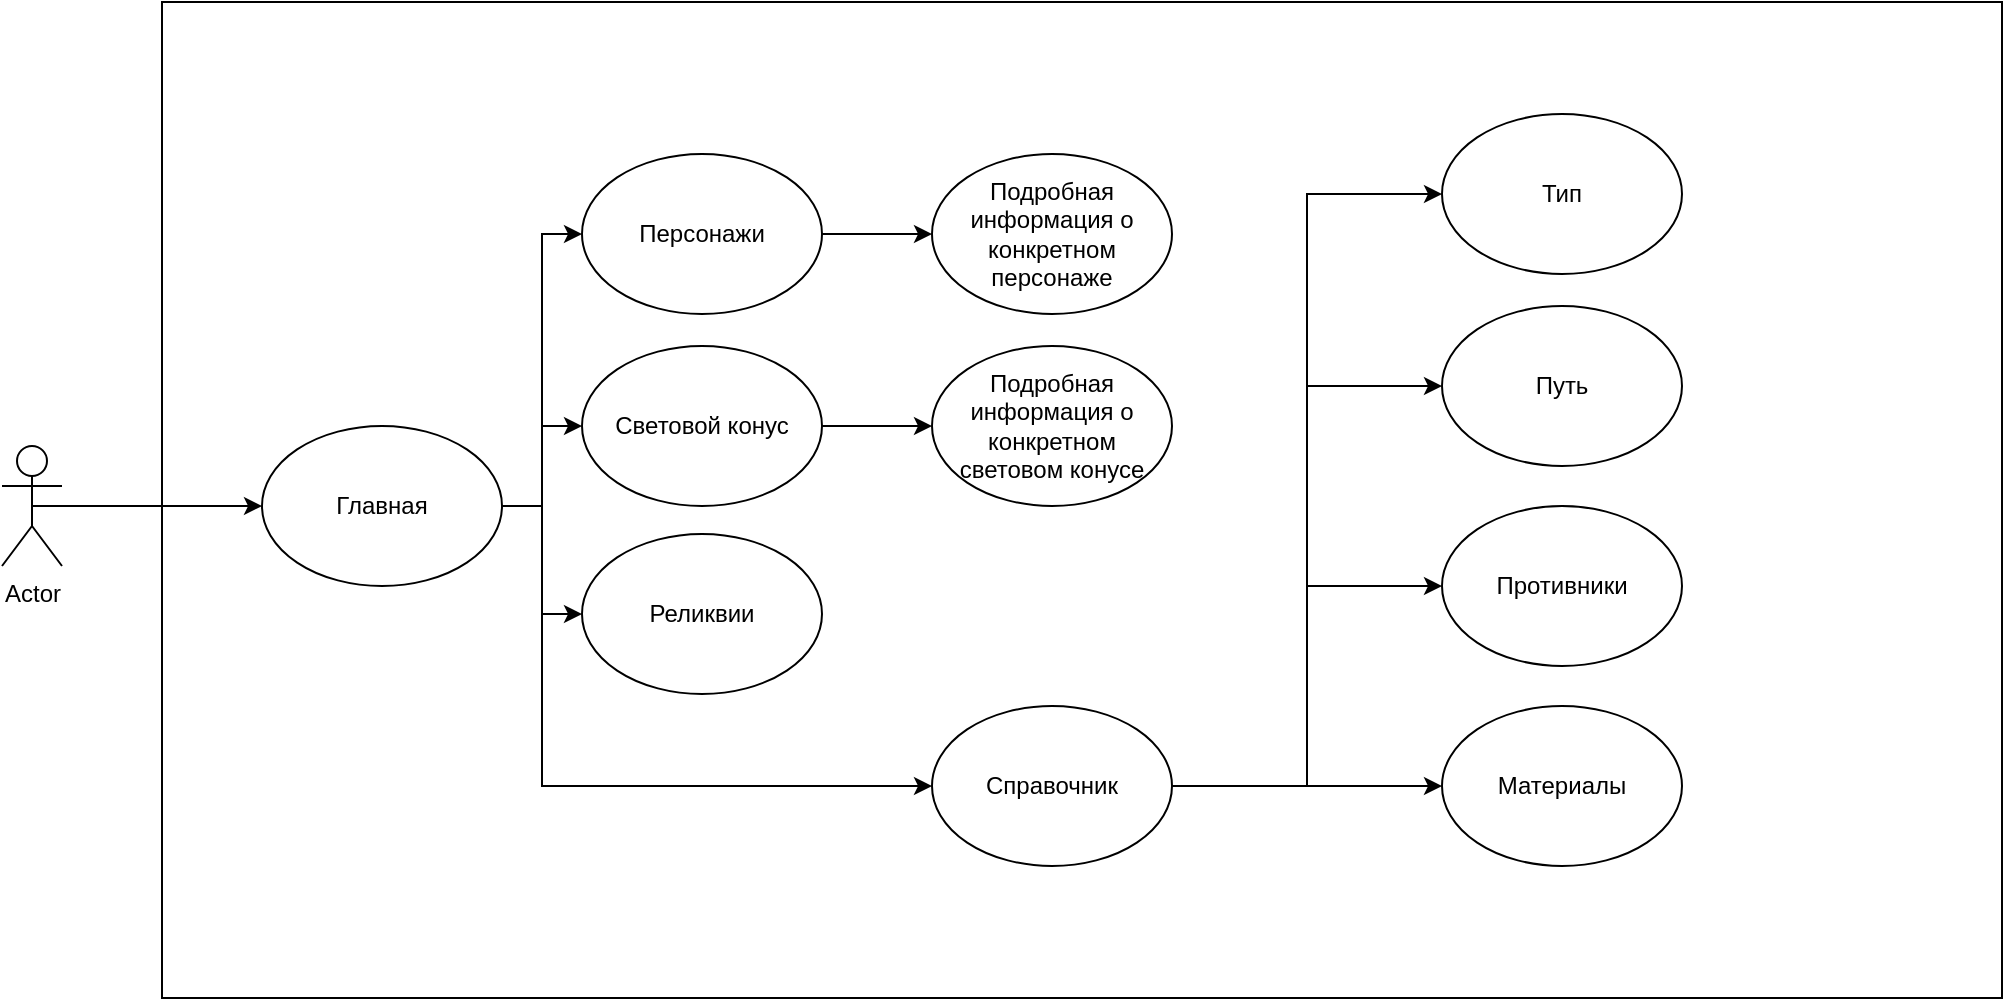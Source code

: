 <mxfile version="22.1.11" type="device">
  <diagram name="Страница — 1" id="RHysL1ofzcVcCEf6PO8c">
    <mxGraphModel dx="2227" dy="1264" grid="1" gridSize="10" guides="1" tooltips="1" connect="1" arrows="1" fold="1" page="1" pageScale="1" pageWidth="1169" pageHeight="827" math="0" shadow="0">
      <root>
        <mxCell id="0" />
        <mxCell id="1" parent="0" />
        <mxCell id="63v9wnLywm1o2MaWcaOy-2" value="" style="rounded=0;whiteSpace=wrap;html=1;movable=1;resizable=1;rotatable=1;deletable=1;editable=1;locked=0;connectable=1;" vertex="1" parent="1">
          <mxGeometry x="165" y="165" width="920" height="498" as="geometry" />
        </mxCell>
        <mxCell id="63v9wnLywm1o2MaWcaOy-19" style="edgeStyle=orthogonalEdgeStyle;rounded=0;orthogonalLoop=1;jettySize=auto;html=1;exitX=0.5;exitY=0.5;exitDx=0;exitDy=0;exitPerimeter=0;entryX=0;entryY=0.5;entryDx=0;entryDy=0;" edge="1" parent="1" source="63v9wnLywm1o2MaWcaOy-3" target="63v9wnLywm1o2MaWcaOy-4">
          <mxGeometry relative="1" as="geometry" />
        </mxCell>
        <mxCell id="63v9wnLywm1o2MaWcaOy-3" value="Actor" style="shape=umlActor;verticalLabelPosition=bottom;verticalAlign=top;html=1;outlineConnect=0;" vertex="1" parent="1">
          <mxGeometry x="85" y="387" width="30" height="60" as="geometry" />
        </mxCell>
        <mxCell id="63v9wnLywm1o2MaWcaOy-11" style="edgeStyle=orthogonalEdgeStyle;rounded=0;orthogonalLoop=1;jettySize=auto;html=1;exitX=1;exitY=0.5;exitDx=0;exitDy=0;entryX=0;entryY=0.5;entryDx=0;entryDy=0;" edge="1" parent="1" source="63v9wnLywm1o2MaWcaOy-4" target="63v9wnLywm1o2MaWcaOy-5">
          <mxGeometry relative="1" as="geometry" />
        </mxCell>
        <mxCell id="63v9wnLywm1o2MaWcaOy-12" style="edgeStyle=orthogonalEdgeStyle;rounded=0;orthogonalLoop=1;jettySize=auto;html=1;exitX=1;exitY=0.5;exitDx=0;exitDy=0;entryX=0;entryY=0.5;entryDx=0;entryDy=0;" edge="1" parent="1" source="63v9wnLywm1o2MaWcaOy-4" target="63v9wnLywm1o2MaWcaOy-8">
          <mxGeometry relative="1" as="geometry" />
        </mxCell>
        <mxCell id="63v9wnLywm1o2MaWcaOy-13" style="edgeStyle=orthogonalEdgeStyle;rounded=0;orthogonalLoop=1;jettySize=auto;html=1;exitX=1;exitY=0.5;exitDx=0;exitDy=0;entryX=0;entryY=0.5;entryDx=0;entryDy=0;" edge="1" parent="1" source="63v9wnLywm1o2MaWcaOy-4" target="63v9wnLywm1o2MaWcaOy-9">
          <mxGeometry relative="1" as="geometry" />
        </mxCell>
        <mxCell id="63v9wnLywm1o2MaWcaOy-14" style="edgeStyle=orthogonalEdgeStyle;rounded=0;orthogonalLoop=1;jettySize=auto;html=1;exitX=1;exitY=0.5;exitDx=0;exitDy=0;entryX=0;entryY=0.5;entryDx=0;entryDy=0;" edge="1" parent="1" source="63v9wnLywm1o2MaWcaOy-4" target="63v9wnLywm1o2MaWcaOy-10">
          <mxGeometry relative="1" as="geometry">
            <Array as="points">
              <mxPoint x="355" y="417" />
              <mxPoint x="355" y="557" />
            </Array>
          </mxGeometry>
        </mxCell>
        <mxCell id="63v9wnLywm1o2MaWcaOy-4" value="Главная" style="ellipse;whiteSpace=wrap;html=1;" vertex="1" parent="1">
          <mxGeometry x="215" y="377" width="120" height="80" as="geometry" />
        </mxCell>
        <mxCell id="63v9wnLywm1o2MaWcaOy-16" style="edgeStyle=orthogonalEdgeStyle;rounded=0;orthogonalLoop=1;jettySize=auto;html=1;exitX=1;exitY=0.5;exitDx=0;exitDy=0;entryX=0;entryY=0.5;entryDx=0;entryDy=0;" edge="1" parent="1" source="63v9wnLywm1o2MaWcaOy-5" target="63v9wnLywm1o2MaWcaOy-15">
          <mxGeometry relative="1" as="geometry" />
        </mxCell>
        <mxCell id="63v9wnLywm1o2MaWcaOy-5" value="Персонажи" style="ellipse;whiteSpace=wrap;html=1;" vertex="1" parent="1">
          <mxGeometry x="375" y="241" width="120" height="80" as="geometry" />
        </mxCell>
        <mxCell id="63v9wnLywm1o2MaWcaOy-8" value="Реликвии" style="ellipse;whiteSpace=wrap;html=1;" vertex="1" parent="1">
          <mxGeometry x="375" y="431" width="120" height="80" as="geometry" />
        </mxCell>
        <mxCell id="63v9wnLywm1o2MaWcaOy-18" style="edgeStyle=orthogonalEdgeStyle;rounded=0;orthogonalLoop=1;jettySize=auto;html=1;exitX=1;exitY=0.5;exitDx=0;exitDy=0;entryX=0;entryY=0.5;entryDx=0;entryDy=0;" edge="1" parent="1" source="63v9wnLywm1o2MaWcaOy-9" target="63v9wnLywm1o2MaWcaOy-17">
          <mxGeometry relative="1" as="geometry" />
        </mxCell>
        <mxCell id="63v9wnLywm1o2MaWcaOy-9" value="Световой конус" style="ellipse;whiteSpace=wrap;html=1;" vertex="1" parent="1">
          <mxGeometry x="375" y="337" width="120" height="80" as="geometry" />
        </mxCell>
        <mxCell id="63v9wnLywm1o2MaWcaOy-24" style="edgeStyle=orthogonalEdgeStyle;rounded=0;orthogonalLoop=1;jettySize=auto;html=1;exitX=1;exitY=0.5;exitDx=0;exitDy=0;entryX=0;entryY=0.5;entryDx=0;entryDy=0;" edge="1" parent="1" source="63v9wnLywm1o2MaWcaOy-10" target="63v9wnLywm1o2MaWcaOy-23">
          <mxGeometry relative="1" as="geometry" />
        </mxCell>
        <mxCell id="63v9wnLywm1o2MaWcaOy-25" style="edgeStyle=orthogonalEdgeStyle;rounded=0;orthogonalLoop=1;jettySize=auto;html=1;exitX=1;exitY=0.5;exitDx=0;exitDy=0;entryX=0;entryY=0.5;entryDx=0;entryDy=0;" edge="1" parent="1" source="63v9wnLywm1o2MaWcaOy-10" target="63v9wnLywm1o2MaWcaOy-22">
          <mxGeometry relative="1" as="geometry" />
        </mxCell>
        <mxCell id="63v9wnLywm1o2MaWcaOy-26" style="edgeStyle=orthogonalEdgeStyle;rounded=0;orthogonalLoop=1;jettySize=auto;html=1;exitX=1;exitY=0.5;exitDx=0;exitDy=0;entryX=0;entryY=0.5;entryDx=0;entryDy=0;" edge="1" parent="1" source="63v9wnLywm1o2MaWcaOy-10" target="63v9wnLywm1o2MaWcaOy-21">
          <mxGeometry relative="1" as="geometry" />
        </mxCell>
        <mxCell id="63v9wnLywm1o2MaWcaOy-27" style="edgeStyle=orthogonalEdgeStyle;rounded=0;orthogonalLoop=1;jettySize=auto;html=1;exitX=1;exitY=0.5;exitDx=0;exitDy=0;entryX=0;entryY=0.5;entryDx=0;entryDy=0;" edge="1" parent="1" source="63v9wnLywm1o2MaWcaOy-10" target="63v9wnLywm1o2MaWcaOy-20">
          <mxGeometry relative="1" as="geometry" />
        </mxCell>
        <mxCell id="63v9wnLywm1o2MaWcaOy-10" value="Справочник" style="ellipse;whiteSpace=wrap;html=1;" vertex="1" parent="1">
          <mxGeometry x="550" y="517" width="120" height="80" as="geometry" />
        </mxCell>
        <mxCell id="63v9wnLywm1o2MaWcaOy-15" value="Подробная информация о конкретном персонаже" style="ellipse;whiteSpace=wrap;html=1;" vertex="1" parent="1">
          <mxGeometry x="550" y="241" width="120" height="80" as="geometry" />
        </mxCell>
        <mxCell id="63v9wnLywm1o2MaWcaOy-17" value="Подробная информация о конкретном световом конусе" style="ellipse;whiteSpace=wrap;html=1;" vertex="1" parent="1">
          <mxGeometry x="550" y="337" width="120" height="80" as="geometry" />
        </mxCell>
        <mxCell id="63v9wnLywm1o2MaWcaOy-20" value="Тип" style="ellipse;whiteSpace=wrap;html=1;" vertex="1" parent="1">
          <mxGeometry x="805" y="221" width="120" height="80" as="geometry" />
        </mxCell>
        <mxCell id="63v9wnLywm1o2MaWcaOy-21" value="Путь" style="ellipse;whiteSpace=wrap;html=1;" vertex="1" parent="1">
          <mxGeometry x="805" y="317" width="120" height="80" as="geometry" />
        </mxCell>
        <mxCell id="63v9wnLywm1o2MaWcaOy-22" value="Противники" style="ellipse;whiteSpace=wrap;html=1;" vertex="1" parent="1">
          <mxGeometry x="805" y="417" width="120" height="80" as="geometry" />
        </mxCell>
        <mxCell id="63v9wnLywm1o2MaWcaOy-23" value="Материалы" style="ellipse;whiteSpace=wrap;html=1;" vertex="1" parent="1">
          <mxGeometry x="805" y="517" width="120" height="80" as="geometry" />
        </mxCell>
      </root>
    </mxGraphModel>
  </diagram>
</mxfile>
